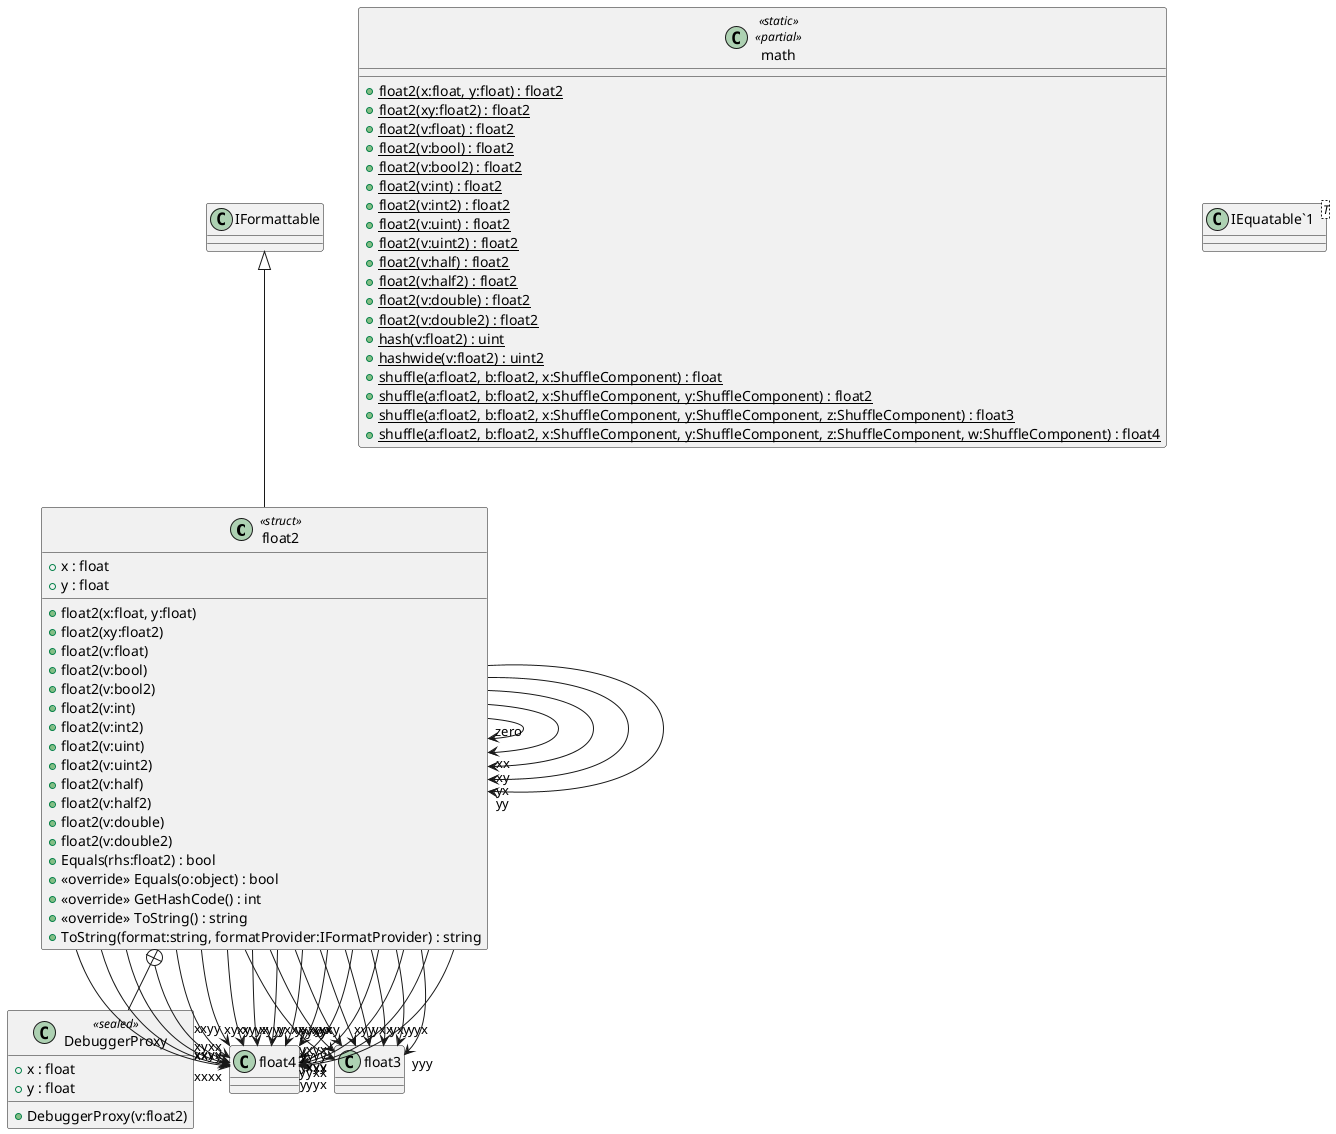 @startuml
class float2 <<struct>> {
    + x : float
    + y : float
    + float2(x:float, y:float)
    + float2(xy:float2)
    + float2(v:float)
    + float2(v:bool)
    + float2(v:bool2)
    + float2(v:int)
    + float2(v:int2)
    + float2(v:uint)
    + float2(v:uint2)
    + float2(v:half)
    + float2(v:half2)
    + float2(v:double)
    + float2(v:double2)
    + Equals(rhs:float2) : bool
    + <<override>> Equals(o:object) : bool
    + <<override>> GetHashCode() : int
    + <<override>> ToString() : string
    + ToString(format:string, formatProvider:IFormatProvider) : string
}
class math <<static>> <<partial>> {
    + {static} float2(x:float, y:float) : float2
    + {static} float2(xy:float2) : float2
    + {static} float2(v:float) : float2
    + {static} float2(v:bool) : float2
    + {static} float2(v:bool2) : float2
    + {static} float2(v:int) : float2
    + {static} float2(v:int2) : float2
    + {static} float2(v:uint) : float2
    + {static} float2(v:uint2) : float2
    + {static} float2(v:half) : float2
    + {static} float2(v:half2) : float2
    + {static} float2(v:double) : float2
    + {static} float2(v:double2) : float2
    + {static} hash(v:float2) : uint
    + {static} hashwide(v:float2) : uint2
    + {static} shuffle(a:float2, b:float2, x:ShuffleComponent) : float
    + {static} shuffle(a:float2, b:float2, x:ShuffleComponent, y:ShuffleComponent) : float2
    + {static} shuffle(a:float2, b:float2, x:ShuffleComponent, y:ShuffleComponent, z:ShuffleComponent) : float3
    + {static} shuffle(a:float2, b:float2, x:ShuffleComponent, y:ShuffleComponent, z:ShuffleComponent, w:ShuffleComponent) : float4
}
class "IEquatable`1"<T> {
}
class DebuggerProxy <<sealed>> {
    + x : float
    + y : float
    + DebuggerProxy(v:float2)
}
IFormattable <|-- float2
float2 --> "zero" float2
float2 --> "xxxx" float4
float2 --> "xxxy" float4
float2 --> "xxyx" float4
float2 --> "xxyy" float4
float2 --> "xyxx" float4
float2 --> "xyxy" float4
float2 --> "xyyx" float4
float2 --> "xyyy" float4
float2 --> "yxxx" float4
float2 --> "yxxy" float4
float2 --> "yxyx" float4
float2 --> "yxyy" float4
float2 --> "yyxx" float4
float2 --> "yyxy" float4
float2 --> "yyyx" float4
float2 --> "yyyy" float4
float2 --> "xxx" float3
float2 --> "xxy" float3
float2 --> "xyx" float3
float2 --> "xyy" float3
float2 --> "yxx" float3
float2 --> "yxy" float3
float2 --> "yyx" float3
float2 --> "yyy" float3
float2 --> "xx" float2
float2 --> "xy" float2
float2 --> "yx" float2
float2 --> "yy" float2
float2 +-- DebuggerProxy
@enduml
